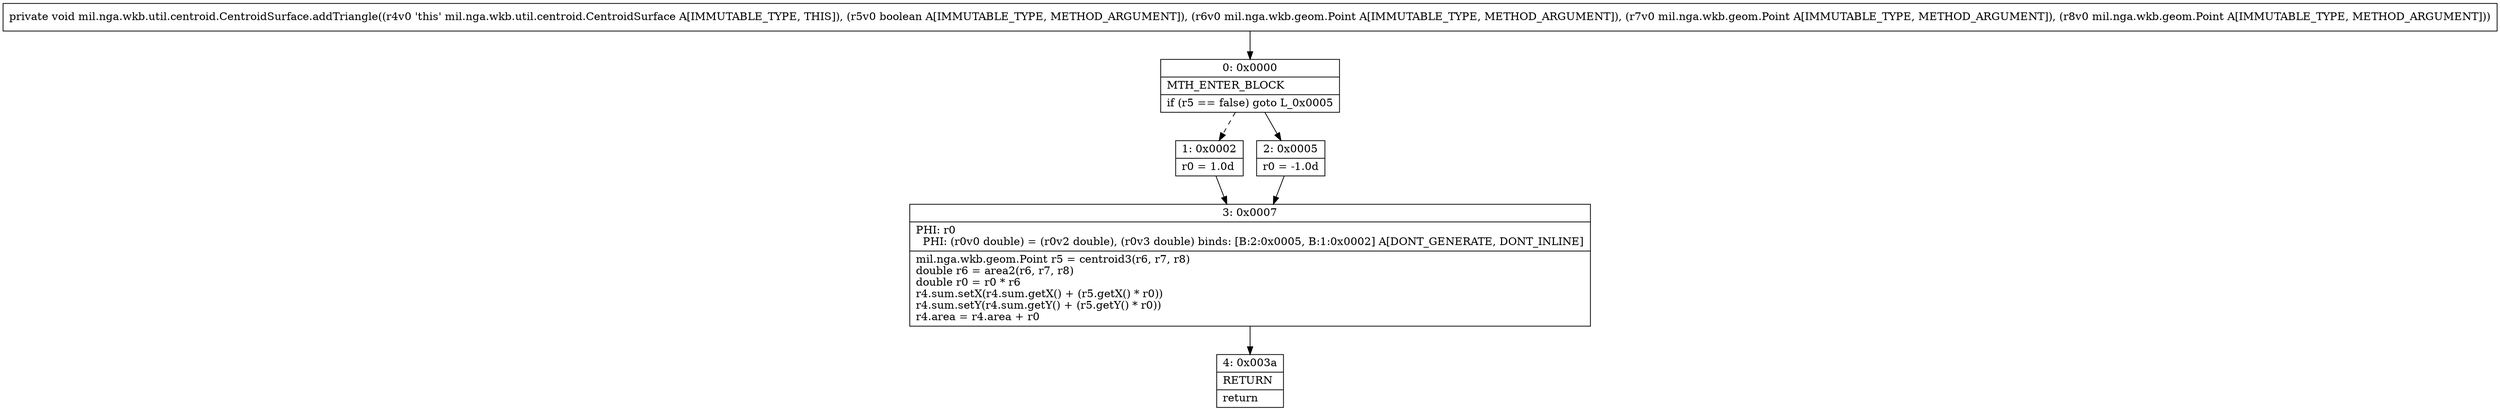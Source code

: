 digraph "CFG formil.nga.wkb.util.centroid.CentroidSurface.addTriangle(ZLmil\/nga\/wkb\/geom\/Point;Lmil\/nga\/wkb\/geom\/Point;Lmil\/nga\/wkb\/geom\/Point;)V" {
Node_0 [shape=record,label="{0\:\ 0x0000|MTH_ENTER_BLOCK\l|if (r5 == false) goto L_0x0005\l}"];
Node_1 [shape=record,label="{1\:\ 0x0002|r0 = 1.0d\l}"];
Node_2 [shape=record,label="{2\:\ 0x0005|r0 = \-1.0d\l}"];
Node_3 [shape=record,label="{3\:\ 0x0007|PHI: r0 \l  PHI: (r0v0 double) = (r0v2 double), (r0v3 double) binds: [B:2:0x0005, B:1:0x0002] A[DONT_GENERATE, DONT_INLINE]\l|mil.nga.wkb.geom.Point r5 = centroid3(r6, r7, r8)\ldouble r6 = area2(r6, r7, r8)\ldouble r0 = r0 * r6\lr4.sum.setX(r4.sum.getX() + (r5.getX() * r0))\lr4.sum.setY(r4.sum.getY() + (r5.getY() * r0))\lr4.area = r4.area + r0\l}"];
Node_4 [shape=record,label="{4\:\ 0x003a|RETURN\l|return\l}"];
MethodNode[shape=record,label="{private void mil.nga.wkb.util.centroid.CentroidSurface.addTriangle((r4v0 'this' mil.nga.wkb.util.centroid.CentroidSurface A[IMMUTABLE_TYPE, THIS]), (r5v0 boolean A[IMMUTABLE_TYPE, METHOD_ARGUMENT]), (r6v0 mil.nga.wkb.geom.Point A[IMMUTABLE_TYPE, METHOD_ARGUMENT]), (r7v0 mil.nga.wkb.geom.Point A[IMMUTABLE_TYPE, METHOD_ARGUMENT]), (r8v0 mil.nga.wkb.geom.Point A[IMMUTABLE_TYPE, METHOD_ARGUMENT])) }"];
MethodNode -> Node_0;
Node_0 -> Node_1[style=dashed];
Node_0 -> Node_2;
Node_1 -> Node_3;
Node_2 -> Node_3;
Node_3 -> Node_4;
}

